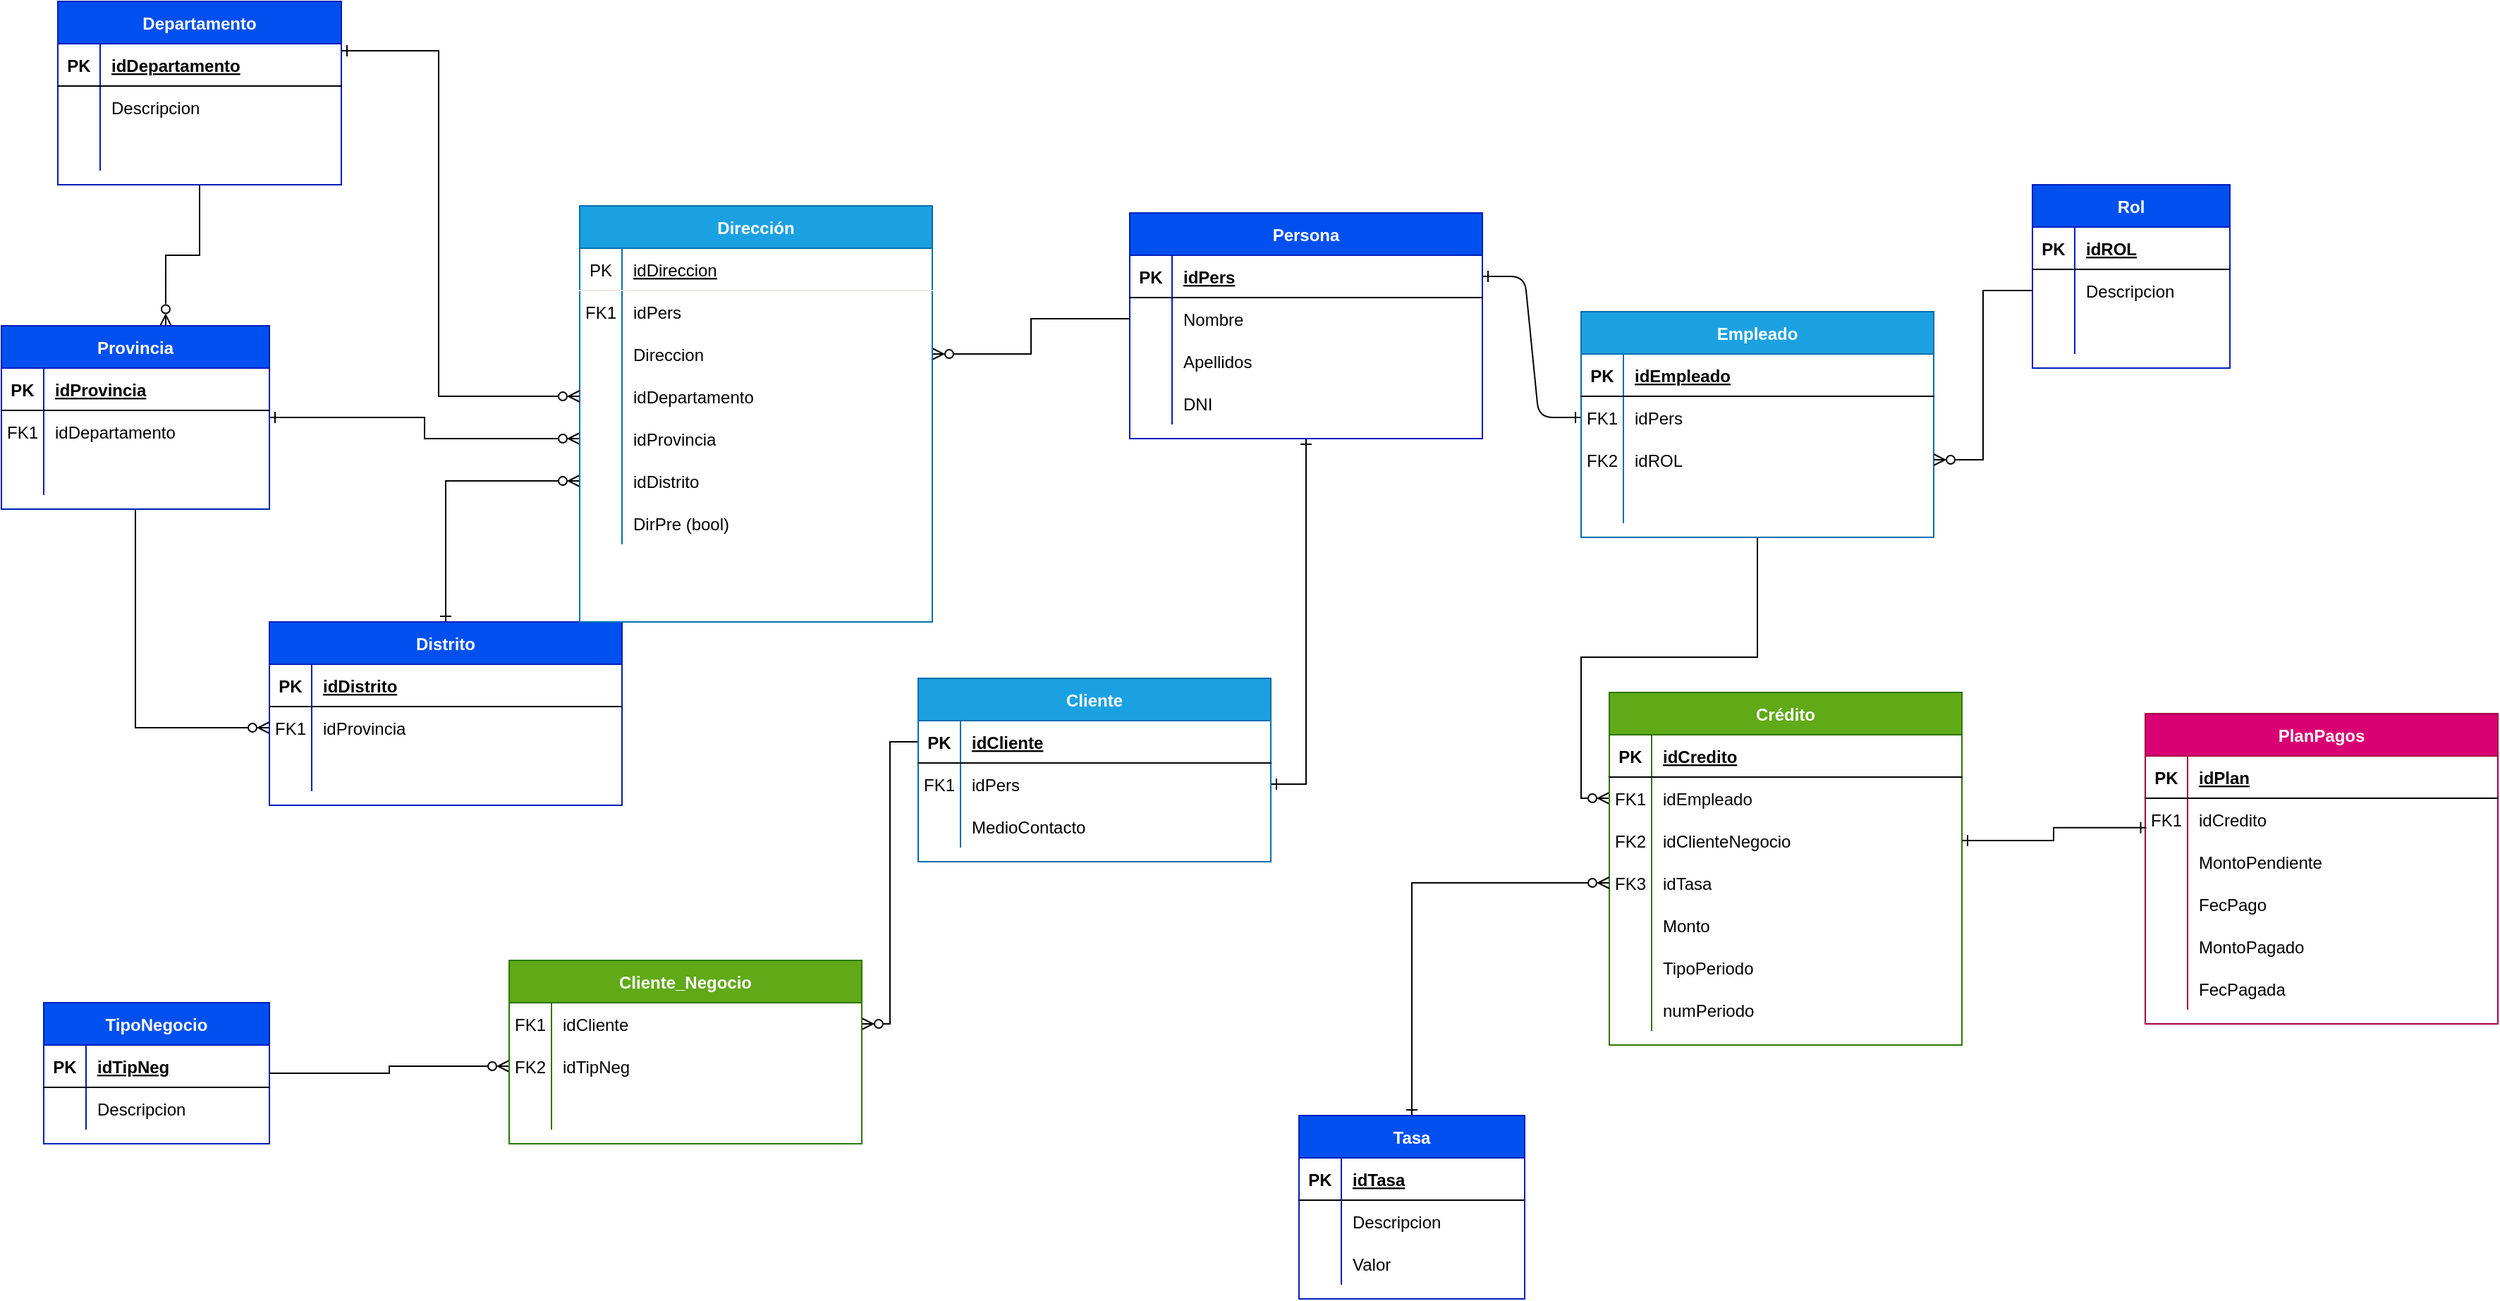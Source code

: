 <mxfile version="21.6.9" type="github">
  <diagram id="R2lEEEUBdFMjLlhIrx00" name="Page-1">
    <mxGraphModel dx="1583" dy="1517" grid="1" gridSize="10" guides="1" tooltips="1" connect="1" arrows="1" fold="1" page="1" pageScale="1" pageWidth="850" pageHeight="1100" math="0" shadow="0" extFonts="Permanent Marker^https://fonts.googleapis.com/css?family=Permanent+Marker">
      <root>
        <mxCell id="0" />
        <mxCell id="1" parent="0" />
        <mxCell id="C-vyLk0tnHw3VtMMgP7b-1" value="" style="edgeStyle=entityRelationEdgeStyle;endArrow=ERone;startArrow=ERone;endFill=0;startFill=0;" parent="1" source="C-vyLk0tnHw3VtMMgP7b-24" target="C-vyLk0tnHw3VtMMgP7b-6" edge="1">
          <mxGeometry width="100" height="100" relative="1" as="geometry">
            <mxPoint x="370" y="720" as="sourcePoint" />
            <mxPoint x="470" y="620" as="targetPoint" />
          </mxGeometry>
        </mxCell>
        <mxCell id="kNZxg9EDaqZr_mS6UEII-160" style="edgeStyle=orthogonalEdgeStyle;shape=connector;rounded=0;orthogonalLoop=1;jettySize=auto;html=1;entryX=0;entryY=0.5;entryDx=0;entryDy=0;labelBackgroundColor=default;strokeColor=default;fontFamily=Helvetica;fontSize=11;fontColor=default;endArrow=ERzeroToMany;endFill=0;" parent="1" source="C-vyLk0tnHw3VtMMgP7b-2" target="kNZxg9EDaqZr_mS6UEII-154" edge="1">
          <mxGeometry relative="1" as="geometry" />
        </mxCell>
        <mxCell id="C-vyLk0tnHw3VtMMgP7b-2" value="Empleado" style="shape=table;startSize=30;container=1;collapsible=1;childLayout=tableLayout;fixedRows=1;rowLines=0;fontStyle=1;align=center;resizeLast=1;fillColor=#1ba1e2;fontColor=#ffffff;strokeColor=#006EAF;" parent="1" vertex="1">
          <mxGeometry x="500" y="120" width="250" height="160" as="geometry" />
        </mxCell>
        <mxCell id="C-vyLk0tnHw3VtMMgP7b-3" value="" style="shape=partialRectangle;collapsible=0;dropTarget=0;pointerEvents=0;fillColor=none;points=[[0,0.5],[1,0.5]];portConstraint=eastwest;top=0;left=0;right=0;bottom=1;" parent="C-vyLk0tnHw3VtMMgP7b-2" vertex="1">
          <mxGeometry y="30" width="250" height="30" as="geometry" />
        </mxCell>
        <mxCell id="C-vyLk0tnHw3VtMMgP7b-4" value="PK" style="shape=partialRectangle;overflow=hidden;connectable=0;fillColor=none;top=0;left=0;bottom=0;right=0;fontStyle=1;" parent="C-vyLk0tnHw3VtMMgP7b-3" vertex="1">
          <mxGeometry width="30" height="30" as="geometry">
            <mxRectangle width="30" height="30" as="alternateBounds" />
          </mxGeometry>
        </mxCell>
        <mxCell id="C-vyLk0tnHw3VtMMgP7b-5" value="idEmpleado " style="shape=partialRectangle;overflow=hidden;connectable=0;fillColor=none;top=0;left=0;bottom=0;right=0;align=left;spacingLeft=6;fontStyle=5;" parent="C-vyLk0tnHw3VtMMgP7b-3" vertex="1">
          <mxGeometry x="30" width="220" height="30" as="geometry">
            <mxRectangle width="220" height="30" as="alternateBounds" />
          </mxGeometry>
        </mxCell>
        <mxCell id="C-vyLk0tnHw3VtMMgP7b-6" value="" style="shape=partialRectangle;collapsible=0;dropTarget=0;pointerEvents=0;fillColor=none;points=[[0,0.5],[1,0.5]];portConstraint=eastwest;top=0;left=0;right=0;bottom=0;" parent="C-vyLk0tnHw3VtMMgP7b-2" vertex="1">
          <mxGeometry y="60" width="250" height="30" as="geometry" />
        </mxCell>
        <mxCell id="C-vyLk0tnHw3VtMMgP7b-7" value="FK1" style="shape=partialRectangle;overflow=hidden;connectable=0;fillColor=none;top=0;left=0;bottom=0;right=0;" parent="C-vyLk0tnHw3VtMMgP7b-6" vertex="1">
          <mxGeometry width="30" height="30" as="geometry">
            <mxRectangle width="30" height="30" as="alternateBounds" />
          </mxGeometry>
        </mxCell>
        <mxCell id="C-vyLk0tnHw3VtMMgP7b-8" value="idPers" style="shape=partialRectangle;overflow=hidden;connectable=0;fillColor=none;top=0;left=0;bottom=0;right=0;align=left;spacingLeft=6;" parent="C-vyLk0tnHw3VtMMgP7b-6" vertex="1">
          <mxGeometry x="30" width="220" height="30" as="geometry">
            <mxRectangle width="220" height="30" as="alternateBounds" />
          </mxGeometry>
        </mxCell>
        <mxCell id="kNZxg9EDaqZr_mS6UEII-76" value="" style="shape=partialRectangle;collapsible=0;dropTarget=0;pointerEvents=0;fillColor=none;points=[[0,0.5],[1,0.5]];portConstraint=eastwest;top=0;left=0;right=0;bottom=0;" parent="C-vyLk0tnHw3VtMMgP7b-2" vertex="1">
          <mxGeometry y="90" width="250" height="30" as="geometry" />
        </mxCell>
        <mxCell id="kNZxg9EDaqZr_mS6UEII-77" value="FK2" style="shape=partialRectangle;overflow=hidden;connectable=0;fillColor=none;top=0;left=0;bottom=0;right=0;" parent="kNZxg9EDaqZr_mS6UEII-76" vertex="1">
          <mxGeometry width="30" height="30" as="geometry">
            <mxRectangle width="30" height="30" as="alternateBounds" />
          </mxGeometry>
        </mxCell>
        <mxCell id="kNZxg9EDaqZr_mS6UEII-78" value="idROL" style="shape=partialRectangle;overflow=hidden;connectable=0;fillColor=none;top=0;left=0;bottom=0;right=0;align=left;spacingLeft=6;" parent="kNZxg9EDaqZr_mS6UEII-76" vertex="1">
          <mxGeometry x="30" width="220" height="30" as="geometry">
            <mxRectangle width="220" height="30" as="alternateBounds" />
          </mxGeometry>
        </mxCell>
        <mxCell id="C-vyLk0tnHw3VtMMgP7b-9" value="" style="shape=partialRectangle;collapsible=0;dropTarget=0;pointerEvents=0;fillColor=none;points=[[0,0.5],[1,0.5]];portConstraint=eastwest;top=0;left=0;right=0;bottom=0;" parent="C-vyLk0tnHw3VtMMgP7b-2" vertex="1">
          <mxGeometry y="120" width="250" height="30" as="geometry" />
        </mxCell>
        <mxCell id="C-vyLk0tnHw3VtMMgP7b-10" value="" style="shape=partialRectangle;overflow=hidden;connectable=0;fillColor=none;top=0;left=0;bottom=0;right=0;" parent="C-vyLk0tnHw3VtMMgP7b-9" vertex="1">
          <mxGeometry width="30" height="30" as="geometry">
            <mxRectangle width="30" height="30" as="alternateBounds" />
          </mxGeometry>
        </mxCell>
        <mxCell id="C-vyLk0tnHw3VtMMgP7b-11" value="" style="shape=partialRectangle;overflow=hidden;connectable=0;fillColor=none;top=0;left=0;bottom=0;right=0;align=left;spacingLeft=6;" parent="C-vyLk0tnHw3VtMMgP7b-9" vertex="1">
          <mxGeometry x="30" width="220" height="30" as="geometry">
            <mxRectangle width="220" height="30" as="alternateBounds" />
          </mxGeometry>
        </mxCell>
        <mxCell id="C-vyLk0tnHw3VtMMgP7b-13" value="Rol" style="shape=table;startSize=30;container=1;collapsible=1;childLayout=tableLayout;fixedRows=1;rowLines=0;fontStyle=1;align=center;resizeLast=1;fillColor=#0050ef;fontColor=#ffffff;strokeColor=#001DBC;" parent="1" vertex="1">
          <mxGeometry x="820" y="30" width="140.0" height="130" as="geometry" />
        </mxCell>
        <mxCell id="C-vyLk0tnHw3VtMMgP7b-14" value="" style="shape=partialRectangle;collapsible=0;dropTarget=0;pointerEvents=0;fillColor=none;points=[[0,0.5],[1,0.5]];portConstraint=eastwest;top=0;left=0;right=0;bottom=1;" parent="C-vyLk0tnHw3VtMMgP7b-13" vertex="1">
          <mxGeometry y="30" width="140.0" height="30" as="geometry" />
        </mxCell>
        <mxCell id="C-vyLk0tnHw3VtMMgP7b-15" value="PK" style="shape=partialRectangle;overflow=hidden;connectable=0;fillColor=none;top=0;left=0;bottom=0;right=0;fontStyle=1;" parent="C-vyLk0tnHw3VtMMgP7b-14" vertex="1">
          <mxGeometry width="30" height="30" as="geometry">
            <mxRectangle width="30" height="30" as="alternateBounds" />
          </mxGeometry>
        </mxCell>
        <mxCell id="C-vyLk0tnHw3VtMMgP7b-16" value="idROL " style="shape=partialRectangle;overflow=hidden;connectable=0;fillColor=none;top=0;left=0;bottom=0;right=0;align=left;spacingLeft=6;fontStyle=5;" parent="C-vyLk0tnHw3VtMMgP7b-14" vertex="1">
          <mxGeometry x="30" width="110.0" height="30" as="geometry">
            <mxRectangle width="110.0" height="30" as="alternateBounds" />
          </mxGeometry>
        </mxCell>
        <mxCell id="C-vyLk0tnHw3VtMMgP7b-17" value="" style="shape=partialRectangle;collapsible=0;dropTarget=0;pointerEvents=0;fillColor=none;points=[[0,0.5],[1,0.5]];portConstraint=eastwest;top=0;left=0;right=0;bottom=0;" parent="C-vyLk0tnHw3VtMMgP7b-13" vertex="1">
          <mxGeometry y="60" width="140.0" height="30" as="geometry" />
        </mxCell>
        <mxCell id="C-vyLk0tnHw3VtMMgP7b-18" value="" style="shape=partialRectangle;overflow=hidden;connectable=0;fillColor=none;top=0;left=0;bottom=0;right=0;" parent="C-vyLk0tnHw3VtMMgP7b-17" vertex="1">
          <mxGeometry width="30" height="30" as="geometry">
            <mxRectangle width="30" height="30" as="alternateBounds" />
          </mxGeometry>
        </mxCell>
        <mxCell id="C-vyLk0tnHw3VtMMgP7b-19" value="Descripcion" style="shape=partialRectangle;overflow=hidden;connectable=0;fillColor=none;top=0;left=0;bottom=0;right=0;align=left;spacingLeft=6;" parent="C-vyLk0tnHw3VtMMgP7b-17" vertex="1">
          <mxGeometry x="30" width="110.0" height="30" as="geometry">
            <mxRectangle width="110.0" height="30" as="alternateBounds" />
          </mxGeometry>
        </mxCell>
        <mxCell id="C-vyLk0tnHw3VtMMgP7b-20" value="" style="shape=partialRectangle;collapsible=0;dropTarget=0;pointerEvents=0;fillColor=none;points=[[0,0.5],[1,0.5]];portConstraint=eastwest;top=0;left=0;right=0;bottom=0;" parent="C-vyLk0tnHw3VtMMgP7b-13" vertex="1">
          <mxGeometry y="90" width="140.0" height="30" as="geometry" />
        </mxCell>
        <mxCell id="C-vyLk0tnHw3VtMMgP7b-21" value="" style="shape=partialRectangle;overflow=hidden;connectable=0;fillColor=none;top=0;left=0;bottom=0;right=0;" parent="C-vyLk0tnHw3VtMMgP7b-20" vertex="1">
          <mxGeometry width="30" height="30" as="geometry">
            <mxRectangle width="30" height="30" as="alternateBounds" />
          </mxGeometry>
        </mxCell>
        <mxCell id="C-vyLk0tnHw3VtMMgP7b-22" value="" style="shape=partialRectangle;overflow=hidden;connectable=0;fillColor=none;top=0;left=0;bottom=0;right=0;align=left;spacingLeft=6;" parent="C-vyLk0tnHw3VtMMgP7b-20" vertex="1">
          <mxGeometry x="30" width="110.0" height="30" as="geometry">
            <mxRectangle width="110.0" height="30" as="alternateBounds" />
          </mxGeometry>
        </mxCell>
        <mxCell id="kNZxg9EDaqZr_mS6UEII-52" style="edgeStyle=orthogonalEdgeStyle;rounded=0;orthogonalLoop=1;jettySize=auto;html=1;strokeColor=none;endArrow=ERzeroToMany;endFill=0;" parent="1" source="kNZxg9EDaqZr_mS6UEII-86" edge="1">
          <mxGeometry relative="1" as="geometry">
            <mxPoint x="190.0" y="375" as="targetPoint" />
          </mxGeometry>
        </mxCell>
        <mxCell id="kNZxg9EDaqZr_mS6UEII-53" style="edgeStyle=orthogonalEdgeStyle;rounded=0;orthogonalLoop=1;jettySize=auto;html=1;entryX=1;entryY=0.5;entryDx=0;entryDy=0;endArrow=ERone;endFill=0;startArrow=ERone;startFill=0;" parent="1" source="C-vyLk0tnHw3VtMMgP7b-23" target="kNZxg9EDaqZr_mS6UEII-90" edge="1">
          <mxGeometry relative="1" as="geometry">
            <mxPoint x="189.75" y="387.3" as="targetPoint" />
          </mxGeometry>
        </mxCell>
        <mxCell id="C-vyLk0tnHw3VtMMgP7b-23" value="Persona" style="shape=table;startSize=30;container=1;collapsible=1;childLayout=tableLayout;fixedRows=1;rowLines=0;fontStyle=1;align=center;resizeLast=1;fillColor=#0050ef;fontColor=#ffffff;strokeColor=#001DBC;" parent="1" vertex="1">
          <mxGeometry x="180" y="50" width="250" height="160" as="geometry" />
        </mxCell>
        <mxCell id="C-vyLk0tnHw3VtMMgP7b-24" value="" style="shape=partialRectangle;collapsible=0;dropTarget=0;pointerEvents=0;fillColor=none;points=[[0,0.5],[1,0.5]];portConstraint=eastwest;top=0;left=0;right=0;bottom=1;fontStyle=4" parent="C-vyLk0tnHw3VtMMgP7b-23" vertex="1">
          <mxGeometry y="30" width="250" height="30" as="geometry" />
        </mxCell>
        <mxCell id="C-vyLk0tnHw3VtMMgP7b-25" value="PK" style="shape=partialRectangle;overflow=hidden;connectable=0;fillColor=none;top=0;left=0;bottom=0;right=0;fontStyle=1;" parent="C-vyLk0tnHw3VtMMgP7b-24" vertex="1">
          <mxGeometry width="30" height="30" as="geometry">
            <mxRectangle width="30" height="30" as="alternateBounds" />
          </mxGeometry>
        </mxCell>
        <mxCell id="C-vyLk0tnHw3VtMMgP7b-26" value="idPers" style="shape=partialRectangle;overflow=hidden;connectable=0;fillColor=none;top=0;left=0;bottom=0;right=0;align=left;spacingLeft=6;fontStyle=5;" parent="C-vyLk0tnHw3VtMMgP7b-24" vertex="1">
          <mxGeometry x="30" width="220" height="30" as="geometry">
            <mxRectangle width="220" height="30" as="alternateBounds" />
          </mxGeometry>
        </mxCell>
        <mxCell id="C-vyLk0tnHw3VtMMgP7b-27" value="" style="shape=partialRectangle;collapsible=0;dropTarget=0;pointerEvents=0;fillColor=none;points=[[0,0.5],[1,0.5]];portConstraint=eastwest;top=0;left=0;right=0;bottom=0;" parent="C-vyLk0tnHw3VtMMgP7b-23" vertex="1">
          <mxGeometry y="60" width="250" height="30" as="geometry" />
        </mxCell>
        <mxCell id="C-vyLk0tnHw3VtMMgP7b-28" value="" style="shape=partialRectangle;overflow=hidden;connectable=0;fillColor=none;top=0;left=0;bottom=0;right=0;" parent="C-vyLk0tnHw3VtMMgP7b-27" vertex="1">
          <mxGeometry width="30" height="30" as="geometry">
            <mxRectangle width="30" height="30" as="alternateBounds" />
          </mxGeometry>
        </mxCell>
        <mxCell id="C-vyLk0tnHw3VtMMgP7b-29" value="Nombre" style="shape=partialRectangle;overflow=hidden;connectable=0;fillColor=none;top=0;left=0;bottom=0;right=0;align=left;spacingLeft=6;" parent="C-vyLk0tnHw3VtMMgP7b-27" vertex="1">
          <mxGeometry x="30" width="220" height="30" as="geometry">
            <mxRectangle width="220" height="30" as="alternateBounds" />
          </mxGeometry>
        </mxCell>
        <mxCell id="GHW7GsqLqAfha1dbBW32-1" value="" style="shape=partialRectangle;collapsible=0;dropTarget=0;pointerEvents=0;fillColor=none;points=[[0,0.5],[1,0.5]];portConstraint=eastwest;top=0;left=0;right=0;bottom=0;" parent="C-vyLk0tnHw3VtMMgP7b-23" vertex="1">
          <mxGeometry y="90" width="250" height="30" as="geometry" />
        </mxCell>
        <mxCell id="GHW7GsqLqAfha1dbBW32-2" value="" style="shape=partialRectangle;overflow=hidden;connectable=0;fillColor=none;top=0;left=0;bottom=0;right=0;" parent="GHW7GsqLqAfha1dbBW32-1" vertex="1">
          <mxGeometry width="30" height="30" as="geometry">
            <mxRectangle width="30" height="30" as="alternateBounds" />
          </mxGeometry>
        </mxCell>
        <mxCell id="GHW7GsqLqAfha1dbBW32-3" value="Apellidos" style="shape=partialRectangle;overflow=hidden;connectable=0;fillColor=none;top=0;left=0;bottom=0;right=0;align=left;spacingLeft=6;" parent="GHW7GsqLqAfha1dbBW32-1" vertex="1">
          <mxGeometry x="30" width="220" height="30" as="geometry">
            <mxRectangle width="220" height="30" as="alternateBounds" />
          </mxGeometry>
        </mxCell>
        <mxCell id="GHW7GsqLqAfha1dbBW32-4" value="" style="shape=partialRectangle;collapsible=0;dropTarget=0;pointerEvents=0;fillColor=none;points=[[0,0.5],[1,0.5]];portConstraint=eastwest;top=0;left=0;right=0;bottom=0;" parent="C-vyLk0tnHw3VtMMgP7b-23" vertex="1">
          <mxGeometry y="120" width="250" height="30" as="geometry" />
        </mxCell>
        <mxCell id="GHW7GsqLqAfha1dbBW32-5" value="" style="shape=partialRectangle;overflow=hidden;connectable=0;fillColor=none;top=0;left=0;bottom=0;right=0;" parent="GHW7GsqLqAfha1dbBW32-4" vertex="1">
          <mxGeometry width="30" height="30" as="geometry">
            <mxRectangle width="30" height="30" as="alternateBounds" />
          </mxGeometry>
        </mxCell>
        <mxCell id="GHW7GsqLqAfha1dbBW32-6" value="DNI" style="shape=partialRectangle;overflow=hidden;connectable=0;fillColor=none;top=0;left=0;bottom=0;right=0;align=left;spacingLeft=6;" parent="GHW7GsqLqAfha1dbBW32-4" vertex="1">
          <mxGeometry x="30" width="220" height="30" as="geometry">
            <mxRectangle width="220" height="30" as="alternateBounds" />
          </mxGeometry>
        </mxCell>
        <mxCell id="kNZxg9EDaqZr_mS6UEII-119" style="edgeStyle=orthogonalEdgeStyle;shape=connector;rounded=0;orthogonalLoop=1;jettySize=auto;html=1;entryX=0.613;entryY=0.002;entryDx=0;entryDy=0;labelBackgroundColor=default;strokeColor=default;fontFamily=Helvetica;fontSize=11;fontColor=default;endArrow=ERzeroToMany;endFill=0;entryPerimeter=0;" parent="1" source="kNZxg9EDaqZr_mS6UEII-22" target="kNZxg9EDaqZr_mS6UEII-32" edge="1">
          <mxGeometry relative="1" as="geometry" />
        </mxCell>
        <mxCell id="kNZxg9EDaqZr_mS6UEII-22" value="Departamento" style="shape=table;startSize=30;container=1;collapsible=1;childLayout=tableLayout;fixedRows=1;rowLines=0;fontStyle=1;align=center;resizeLast=1;fillColor=#0050ef;fontColor=#ffffff;strokeColor=#001DBC;" parent="1" vertex="1">
          <mxGeometry x="-580" y="-100" width="201" height="130" as="geometry" />
        </mxCell>
        <mxCell id="kNZxg9EDaqZr_mS6UEII-23" value="" style="shape=partialRectangle;collapsible=0;dropTarget=0;pointerEvents=0;fillColor=none;points=[[0,0.5],[1,0.5]];portConstraint=eastwest;top=0;left=0;right=0;bottom=1;" parent="kNZxg9EDaqZr_mS6UEII-22" vertex="1">
          <mxGeometry y="30" width="201" height="30" as="geometry" />
        </mxCell>
        <mxCell id="kNZxg9EDaqZr_mS6UEII-24" value="PK" style="shape=partialRectangle;overflow=hidden;connectable=0;fillColor=none;top=0;left=0;bottom=0;right=0;fontStyle=1;" parent="kNZxg9EDaqZr_mS6UEII-23" vertex="1">
          <mxGeometry width="30" height="30" as="geometry">
            <mxRectangle width="30" height="30" as="alternateBounds" />
          </mxGeometry>
        </mxCell>
        <mxCell id="kNZxg9EDaqZr_mS6UEII-25" value="idDepartamento" style="shape=partialRectangle;overflow=hidden;connectable=0;fillColor=none;top=0;left=0;bottom=0;right=0;align=left;spacingLeft=6;fontStyle=5;" parent="kNZxg9EDaqZr_mS6UEII-23" vertex="1">
          <mxGeometry x="30" width="171" height="30" as="geometry">
            <mxRectangle width="171" height="30" as="alternateBounds" />
          </mxGeometry>
        </mxCell>
        <mxCell id="kNZxg9EDaqZr_mS6UEII-26" value="" style="shape=partialRectangle;collapsible=0;dropTarget=0;pointerEvents=0;fillColor=none;points=[[0,0.5],[1,0.5]];portConstraint=eastwest;top=0;left=0;right=0;bottom=0;" parent="kNZxg9EDaqZr_mS6UEII-22" vertex="1">
          <mxGeometry y="60" width="201" height="30" as="geometry" />
        </mxCell>
        <mxCell id="kNZxg9EDaqZr_mS6UEII-27" value="" style="shape=partialRectangle;overflow=hidden;connectable=0;fillColor=none;top=0;left=0;bottom=0;right=0;" parent="kNZxg9EDaqZr_mS6UEII-26" vertex="1">
          <mxGeometry width="30" height="30" as="geometry">
            <mxRectangle width="30" height="30" as="alternateBounds" />
          </mxGeometry>
        </mxCell>
        <mxCell id="kNZxg9EDaqZr_mS6UEII-28" value="Descripcion" style="shape=partialRectangle;overflow=hidden;connectable=0;fillColor=none;top=0;left=0;bottom=0;right=0;align=left;spacingLeft=6;" parent="kNZxg9EDaqZr_mS6UEII-26" vertex="1">
          <mxGeometry x="30" width="171" height="30" as="geometry">
            <mxRectangle width="171" height="30" as="alternateBounds" />
          </mxGeometry>
        </mxCell>
        <mxCell id="kNZxg9EDaqZr_mS6UEII-29" value="" style="shape=partialRectangle;collapsible=0;dropTarget=0;pointerEvents=0;fillColor=none;points=[[0,0.5],[1,0.5]];portConstraint=eastwest;top=0;left=0;right=0;bottom=0;" parent="kNZxg9EDaqZr_mS6UEII-22" vertex="1">
          <mxGeometry y="90" width="201" height="30" as="geometry" />
        </mxCell>
        <mxCell id="kNZxg9EDaqZr_mS6UEII-30" value="" style="shape=partialRectangle;overflow=hidden;connectable=0;fillColor=none;top=0;left=0;bottom=0;right=0;" parent="kNZxg9EDaqZr_mS6UEII-29" vertex="1">
          <mxGeometry width="30" height="30" as="geometry">
            <mxRectangle width="30" height="30" as="alternateBounds" />
          </mxGeometry>
        </mxCell>
        <mxCell id="kNZxg9EDaqZr_mS6UEII-31" value="" style="shape=partialRectangle;overflow=hidden;connectable=0;fillColor=none;top=0;left=0;bottom=0;right=0;align=left;spacingLeft=6;" parent="kNZxg9EDaqZr_mS6UEII-29" vertex="1">
          <mxGeometry x="30" width="171" height="30" as="geometry">
            <mxRectangle width="171" height="30" as="alternateBounds" />
          </mxGeometry>
        </mxCell>
        <mxCell id="kNZxg9EDaqZr_mS6UEII-120" style="edgeStyle=orthogonalEdgeStyle;shape=connector;rounded=0;orthogonalLoop=1;jettySize=auto;html=1;entryX=0;entryY=0.5;entryDx=0;entryDy=0;labelBackgroundColor=default;strokeColor=default;fontFamily=Helvetica;fontSize=11;fontColor=default;endArrow=ERzeroToMany;endFill=0;" parent="1" source="kNZxg9EDaqZr_mS6UEII-32" target="kNZxg9EDaqZr_mS6UEII-46" edge="1">
          <mxGeometry relative="1" as="geometry" />
        </mxCell>
        <mxCell id="GHW7GsqLqAfha1dbBW32-67" style="edgeStyle=orthogonalEdgeStyle;shape=connector;rounded=0;orthogonalLoop=1;jettySize=auto;html=1;entryX=0;entryY=0.5;entryDx=0;entryDy=0;labelBackgroundColor=default;strokeColor=default;fontFamily=Helvetica;fontSize=11;fontColor=default;startArrow=ERone;startFill=0;endArrow=ERzeroToMany;endFill=0;" parent="1" source="kNZxg9EDaqZr_mS6UEII-32" target="GHW7GsqLqAfha1dbBW32-12" edge="1">
          <mxGeometry relative="1" as="geometry" />
        </mxCell>
        <mxCell id="kNZxg9EDaqZr_mS6UEII-32" value="Provincia" style="shape=table;startSize=30;container=1;collapsible=1;childLayout=tableLayout;fixedRows=1;rowLines=0;fontStyle=1;align=center;resizeLast=1;fillColor=#0050ef;fontColor=#ffffff;strokeColor=#001DBC;" parent="1" vertex="1">
          <mxGeometry x="-620" y="130" width="190" height="130" as="geometry" />
        </mxCell>
        <mxCell id="kNZxg9EDaqZr_mS6UEII-33" value="" style="shape=partialRectangle;collapsible=0;dropTarget=0;pointerEvents=0;fillColor=none;points=[[0,0.5],[1,0.5]];portConstraint=eastwest;top=0;left=0;right=0;bottom=1;" parent="kNZxg9EDaqZr_mS6UEII-32" vertex="1">
          <mxGeometry y="30" width="190" height="30" as="geometry" />
        </mxCell>
        <mxCell id="kNZxg9EDaqZr_mS6UEII-34" value="PK" style="shape=partialRectangle;overflow=hidden;connectable=0;fillColor=none;top=0;left=0;bottom=0;right=0;fontStyle=1;" parent="kNZxg9EDaqZr_mS6UEII-33" vertex="1">
          <mxGeometry width="30" height="30" as="geometry">
            <mxRectangle width="30" height="30" as="alternateBounds" />
          </mxGeometry>
        </mxCell>
        <mxCell id="kNZxg9EDaqZr_mS6UEII-35" value="idProvincia" style="shape=partialRectangle;overflow=hidden;connectable=0;fillColor=none;top=0;left=0;bottom=0;right=0;align=left;spacingLeft=6;fontStyle=5;" parent="kNZxg9EDaqZr_mS6UEII-33" vertex="1">
          <mxGeometry x="30" width="160" height="30" as="geometry">
            <mxRectangle width="160" height="30" as="alternateBounds" />
          </mxGeometry>
        </mxCell>
        <mxCell id="kNZxg9EDaqZr_mS6UEII-36" value="" style="shape=partialRectangle;collapsible=0;dropTarget=0;pointerEvents=0;fillColor=none;points=[[0,0.5],[1,0.5]];portConstraint=eastwest;top=0;left=0;right=0;bottom=0;" parent="kNZxg9EDaqZr_mS6UEII-32" vertex="1">
          <mxGeometry y="60" width="190" height="30" as="geometry" />
        </mxCell>
        <mxCell id="kNZxg9EDaqZr_mS6UEII-37" value="FK1" style="shape=partialRectangle;overflow=hidden;connectable=0;fillColor=none;top=0;left=0;bottom=0;right=0;" parent="kNZxg9EDaqZr_mS6UEII-36" vertex="1">
          <mxGeometry width="30" height="30" as="geometry">
            <mxRectangle width="30" height="30" as="alternateBounds" />
          </mxGeometry>
        </mxCell>
        <mxCell id="kNZxg9EDaqZr_mS6UEII-38" value="idDepartamento" style="shape=partialRectangle;overflow=hidden;connectable=0;fillColor=none;top=0;left=0;bottom=0;right=0;align=left;spacingLeft=6;" parent="kNZxg9EDaqZr_mS6UEII-36" vertex="1">
          <mxGeometry x="30" width="160" height="30" as="geometry">
            <mxRectangle width="160" height="30" as="alternateBounds" />
          </mxGeometry>
        </mxCell>
        <mxCell id="kNZxg9EDaqZr_mS6UEII-39" value="" style="shape=partialRectangle;collapsible=0;dropTarget=0;pointerEvents=0;fillColor=none;points=[[0,0.5],[1,0.5]];portConstraint=eastwest;top=0;left=0;right=0;bottom=0;" parent="kNZxg9EDaqZr_mS6UEII-32" vertex="1">
          <mxGeometry y="90" width="190" height="30" as="geometry" />
        </mxCell>
        <mxCell id="kNZxg9EDaqZr_mS6UEII-40" value="" style="shape=partialRectangle;overflow=hidden;connectable=0;fillColor=none;top=0;left=0;bottom=0;right=0;" parent="kNZxg9EDaqZr_mS6UEII-39" vertex="1">
          <mxGeometry width="30" height="30" as="geometry">
            <mxRectangle width="30" height="30" as="alternateBounds" />
          </mxGeometry>
        </mxCell>
        <mxCell id="kNZxg9EDaqZr_mS6UEII-41" value="" style="shape=partialRectangle;overflow=hidden;connectable=0;fillColor=none;top=0;left=0;bottom=0;right=0;align=left;spacingLeft=6;" parent="kNZxg9EDaqZr_mS6UEII-39" vertex="1">
          <mxGeometry x="30" width="160" height="30" as="geometry">
            <mxRectangle width="160" height="30" as="alternateBounds" />
          </mxGeometry>
        </mxCell>
        <mxCell id="GHW7GsqLqAfha1dbBW32-68" style="edgeStyle=orthogonalEdgeStyle;shape=connector;rounded=0;orthogonalLoop=1;jettySize=auto;html=1;entryX=0;entryY=0.5;entryDx=0;entryDy=0;labelBackgroundColor=default;strokeColor=default;fontFamily=Helvetica;fontSize=11;fontColor=default;startArrow=ERone;startFill=0;endArrow=ERzeroToMany;endFill=0;" parent="1" source="kNZxg9EDaqZr_mS6UEII-42" target="GHW7GsqLqAfha1dbBW32-9" edge="1">
          <mxGeometry relative="1" as="geometry" />
        </mxCell>
        <mxCell id="kNZxg9EDaqZr_mS6UEII-42" value="Distrito" style="shape=table;startSize=30;container=1;collapsible=1;childLayout=tableLayout;fixedRows=1;rowLines=0;fontStyle=1;align=center;resizeLast=1;fillColor=#0050ef;fontColor=#ffffff;strokeColor=#001DBC;" parent="1" vertex="1">
          <mxGeometry x="-430" y="340" width="250" height="130" as="geometry" />
        </mxCell>
        <mxCell id="kNZxg9EDaqZr_mS6UEII-43" value="" style="shape=partialRectangle;collapsible=0;dropTarget=0;pointerEvents=0;fillColor=none;points=[[0,0.5],[1,0.5]];portConstraint=eastwest;top=0;left=0;right=0;bottom=1;" parent="kNZxg9EDaqZr_mS6UEII-42" vertex="1">
          <mxGeometry y="30" width="250" height="30" as="geometry" />
        </mxCell>
        <mxCell id="kNZxg9EDaqZr_mS6UEII-44" value="PK" style="shape=partialRectangle;overflow=hidden;connectable=0;fillColor=none;top=0;left=0;bottom=0;right=0;fontStyle=1;" parent="kNZxg9EDaqZr_mS6UEII-43" vertex="1">
          <mxGeometry width="30" height="30" as="geometry">
            <mxRectangle width="30" height="30" as="alternateBounds" />
          </mxGeometry>
        </mxCell>
        <mxCell id="kNZxg9EDaqZr_mS6UEII-45" value="idDistrito" style="shape=partialRectangle;overflow=hidden;connectable=0;fillColor=none;top=0;left=0;bottom=0;right=0;align=left;spacingLeft=6;fontStyle=5;" parent="kNZxg9EDaqZr_mS6UEII-43" vertex="1">
          <mxGeometry x="30" width="220" height="30" as="geometry">
            <mxRectangle width="220" height="30" as="alternateBounds" />
          </mxGeometry>
        </mxCell>
        <mxCell id="kNZxg9EDaqZr_mS6UEII-46" value="" style="shape=partialRectangle;collapsible=0;dropTarget=0;pointerEvents=0;fillColor=none;points=[[0,0.5],[1,0.5]];portConstraint=eastwest;top=0;left=0;right=0;bottom=0;" parent="kNZxg9EDaqZr_mS6UEII-42" vertex="1">
          <mxGeometry y="60" width="250" height="30" as="geometry" />
        </mxCell>
        <mxCell id="kNZxg9EDaqZr_mS6UEII-47" value="FK1" style="shape=partialRectangle;overflow=hidden;connectable=0;fillColor=none;top=0;left=0;bottom=0;right=0;" parent="kNZxg9EDaqZr_mS6UEII-46" vertex="1">
          <mxGeometry width="30" height="30" as="geometry">
            <mxRectangle width="30" height="30" as="alternateBounds" />
          </mxGeometry>
        </mxCell>
        <mxCell id="kNZxg9EDaqZr_mS6UEII-48" value="idProvincia" style="shape=partialRectangle;overflow=hidden;connectable=0;fillColor=none;top=0;left=0;bottom=0;right=0;align=left;spacingLeft=6;" parent="kNZxg9EDaqZr_mS6UEII-46" vertex="1">
          <mxGeometry x="30" width="220" height="30" as="geometry">
            <mxRectangle width="220" height="30" as="alternateBounds" />
          </mxGeometry>
        </mxCell>
        <mxCell id="kNZxg9EDaqZr_mS6UEII-49" value="" style="shape=partialRectangle;collapsible=0;dropTarget=0;pointerEvents=0;fillColor=none;points=[[0,0.5],[1,0.5]];portConstraint=eastwest;top=0;left=0;right=0;bottom=0;" parent="kNZxg9EDaqZr_mS6UEII-42" vertex="1">
          <mxGeometry y="90" width="250" height="30" as="geometry" />
        </mxCell>
        <mxCell id="kNZxg9EDaqZr_mS6UEII-50" value="" style="shape=partialRectangle;overflow=hidden;connectable=0;fillColor=none;top=0;left=0;bottom=0;right=0;" parent="kNZxg9EDaqZr_mS6UEII-49" vertex="1">
          <mxGeometry width="30" height="30" as="geometry">
            <mxRectangle width="30" height="30" as="alternateBounds" />
          </mxGeometry>
        </mxCell>
        <mxCell id="kNZxg9EDaqZr_mS6UEII-51" value="" style="shape=partialRectangle;overflow=hidden;connectable=0;fillColor=none;top=0;left=0;bottom=0;right=0;align=left;spacingLeft=6;" parent="kNZxg9EDaqZr_mS6UEII-49" vertex="1">
          <mxGeometry x="30" width="220" height="30" as="geometry">
            <mxRectangle width="220" height="30" as="alternateBounds" />
          </mxGeometry>
        </mxCell>
        <mxCell id="kNZxg9EDaqZr_mS6UEII-117" style="edgeStyle=orthogonalEdgeStyle;rounded=0;orthogonalLoop=1;jettySize=auto;html=1;entryX=0;entryY=0.5;entryDx=0;entryDy=0;endArrow=ERzeroToMany;endFill=0;" parent="1" source="kNZxg9EDaqZr_mS6UEII-79" target="kNZxg9EDaqZr_mS6UEII-111" edge="1">
          <mxGeometry relative="1" as="geometry" />
        </mxCell>
        <mxCell id="kNZxg9EDaqZr_mS6UEII-79" value="TipoNegocio" style="shape=table;startSize=30;container=1;collapsible=1;childLayout=tableLayout;fixedRows=1;rowLines=0;fontStyle=1;align=center;resizeLast=1;fillColor=#0050ef;fontColor=#ffffff;strokeColor=#001DBC;" parent="1" vertex="1">
          <mxGeometry x="-590" y="610" width="160" height="100" as="geometry" />
        </mxCell>
        <mxCell id="kNZxg9EDaqZr_mS6UEII-80" value="" style="shape=partialRectangle;collapsible=0;dropTarget=0;pointerEvents=0;fillColor=none;points=[[0,0.5],[1,0.5]];portConstraint=eastwest;top=0;left=0;right=0;bottom=1;" parent="kNZxg9EDaqZr_mS6UEII-79" vertex="1">
          <mxGeometry y="30" width="160" height="30" as="geometry" />
        </mxCell>
        <mxCell id="kNZxg9EDaqZr_mS6UEII-81" value="PK" style="shape=partialRectangle;overflow=hidden;connectable=0;fillColor=none;top=0;left=0;bottom=0;right=0;fontStyle=1;" parent="kNZxg9EDaqZr_mS6UEII-80" vertex="1">
          <mxGeometry width="30" height="30" as="geometry">
            <mxRectangle width="30" height="30" as="alternateBounds" />
          </mxGeometry>
        </mxCell>
        <mxCell id="kNZxg9EDaqZr_mS6UEII-82" value="idTipNeg" style="shape=partialRectangle;overflow=hidden;connectable=0;fillColor=none;top=0;left=0;bottom=0;right=0;align=left;spacingLeft=6;fontStyle=5;" parent="kNZxg9EDaqZr_mS6UEII-80" vertex="1">
          <mxGeometry x="30" width="130" height="30" as="geometry">
            <mxRectangle width="130" height="30" as="alternateBounds" />
          </mxGeometry>
        </mxCell>
        <mxCell id="kNZxg9EDaqZr_mS6UEII-83" value="" style="shape=partialRectangle;collapsible=0;dropTarget=0;pointerEvents=0;fillColor=none;points=[[0,0.5],[1,0.5]];portConstraint=eastwest;top=0;left=0;right=0;bottom=0;" parent="kNZxg9EDaqZr_mS6UEII-79" vertex="1">
          <mxGeometry y="60" width="160" height="30" as="geometry" />
        </mxCell>
        <mxCell id="kNZxg9EDaqZr_mS6UEII-84" value="" style="shape=partialRectangle;overflow=hidden;connectable=0;fillColor=none;top=0;left=0;bottom=0;right=0;" parent="kNZxg9EDaqZr_mS6UEII-83" vertex="1">
          <mxGeometry width="30" height="30" as="geometry">
            <mxRectangle width="30" height="30" as="alternateBounds" />
          </mxGeometry>
        </mxCell>
        <mxCell id="kNZxg9EDaqZr_mS6UEII-85" value="Descripcion" style="shape=partialRectangle;overflow=hidden;connectable=0;fillColor=none;top=0;left=0;bottom=0;right=0;align=left;spacingLeft=6;" parent="kNZxg9EDaqZr_mS6UEII-83" vertex="1">
          <mxGeometry x="30" width="130" height="30" as="geometry">
            <mxRectangle width="130" height="30" as="alternateBounds" />
          </mxGeometry>
        </mxCell>
        <mxCell id="kNZxg9EDaqZr_mS6UEII-118" style="edgeStyle=orthogonalEdgeStyle;shape=connector;rounded=0;orthogonalLoop=1;jettySize=auto;html=1;labelBackgroundColor=default;strokeColor=default;fontFamily=Helvetica;fontSize=11;fontColor=default;endArrow=ERzeroToMany;endFill=0;exitX=0;exitY=0.5;exitDx=0;exitDy=0;" parent="1" source="kNZxg9EDaqZr_mS6UEII-87" target="kNZxg9EDaqZr_mS6UEII-108" edge="1">
          <mxGeometry relative="1" as="geometry" />
        </mxCell>
        <mxCell id="kNZxg9EDaqZr_mS6UEII-96" style="edgeStyle=orthogonalEdgeStyle;rounded=0;orthogonalLoop=1;jettySize=auto;html=1;entryX=1;entryY=0.5;entryDx=0;entryDy=0;endArrow=ERzeroToMany;endFill=0;" parent="1" source="C-vyLk0tnHw3VtMMgP7b-17" target="kNZxg9EDaqZr_mS6UEII-76" edge="1">
          <mxGeometry relative="1" as="geometry" />
        </mxCell>
        <mxCell id="kNZxg9EDaqZr_mS6UEII-104" value="Cliente_Negocio" style="shape=table;startSize=30;container=1;collapsible=1;childLayout=tableLayout;fixedRows=1;rowLines=0;fontStyle=1;align=center;resizeLast=1;fillColor=#60a917;fontColor=#ffffff;strokeColor=#2D7600;" parent="1" vertex="1">
          <mxGeometry x="-260" y="580" width="250" height="130" as="geometry" />
        </mxCell>
        <mxCell id="kNZxg9EDaqZr_mS6UEII-108" value="" style="shape=partialRectangle;collapsible=0;dropTarget=0;pointerEvents=0;fillColor=none;points=[[0,0.5],[1,0.5]];portConstraint=eastwest;top=0;left=0;right=0;bottom=0;" parent="kNZxg9EDaqZr_mS6UEII-104" vertex="1">
          <mxGeometry y="30" width="250" height="30" as="geometry" />
        </mxCell>
        <mxCell id="kNZxg9EDaqZr_mS6UEII-109" value="FK1" style="shape=partialRectangle;overflow=hidden;connectable=0;fillColor=none;top=0;left=0;bottom=0;right=0;" parent="kNZxg9EDaqZr_mS6UEII-108" vertex="1">
          <mxGeometry width="30" height="30" as="geometry">
            <mxRectangle width="30" height="30" as="alternateBounds" />
          </mxGeometry>
        </mxCell>
        <mxCell id="kNZxg9EDaqZr_mS6UEII-110" value="idCliente" style="shape=partialRectangle;overflow=hidden;connectable=0;fillColor=none;top=0;left=0;bottom=0;right=0;align=left;spacingLeft=6;" parent="kNZxg9EDaqZr_mS6UEII-108" vertex="1">
          <mxGeometry x="30" width="220" height="30" as="geometry">
            <mxRectangle width="220" height="30" as="alternateBounds" />
          </mxGeometry>
        </mxCell>
        <mxCell id="kNZxg9EDaqZr_mS6UEII-111" value="" style="shape=partialRectangle;collapsible=0;dropTarget=0;pointerEvents=0;fillColor=none;points=[[0,0.5],[1,0.5]];portConstraint=eastwest;top=0;left=0;right=0;bottom=0;" parent="kNZxg9EDaqZr_mS6UEII-104" vertex="1">
          <mxGeometry y="60" width="250" height="30" as="geometry" />
        </mxCell>
        <mxCell id="kNZxg9EDaqZr_mS6UEII-112" value="FK2" style="shape=partialRectangle;overflow=hidden;connectable=0;fillColor=none;top=0;left=0;bottom=0;right=0;" parent="kNZxg9EDaqZr_mS6UEII-111" vertex="1">
          <mxGeometry width="30" height="30" as="geometry">
            <mxRectangle width="30" height="30" as="alternateBounds" />
          </mxGeometry>
        </mxCell>
        <mxCell id="kNZxg9EDaqZr_mS6UEII-113" value="idTipNeg" style="shape=partialRectangle;overflow=hidden;connectable=0;fillColor=none;top=0;left=0;bottom=0;right=0;align=left;spacingLeft=6;" parent="kNZxg9EDaqZr_mS6UEII-111" vertex="1">
          <mxGeometry x="30" width="220" height="30" as="geometry">
            <mxRectangle width="220" height="30" as="alternateBounds" />
          </mxGeometry>
        </mxCell>
        <mxCell id="kNZxg9EDaqZr_mS6UEII-114" value="" style="shape=partialRectangle;collapsible=0;dropTarget=0;pointerEvents=0;fillColor=none;points=[[0,0.5],[1,0.5]];portConstraint=eastwest;top=0;left=0;right=0;bottom=0;" parent="kNZxg9EDaqZr_mS6UEII-104" vertex="1">
          <mxGeometry y="90" width="250" height="30" as="geometry" />
        </mxCell>
        <mxCell id="kNZxg9EDaqZr_mS6UEII-115" value="" style="shape=partialRectangle;overflow=hidden;connectable=0;fillColor=none;top=0;left=0;bottom=0;right=0;" parent="kNZxg9EDaqZr_mS6UEII-114" vertex="1">
          <mxGeometry width="30" height="30" as="geometry">
            <mxRectangle width="30" height="30" as="alternateBounds" />
          </mxGeometry>
        </mxCell>
        <mxCell id="kNZxg9EDaqZr_mS6UEII-116" value="" style="shape=partialRectangle;overflow=hidden;connectable=0;fillColor=none;top=0;left=0;bottom=0;right=0;align=left;spacingLeft=6;" parent="kNZxg9EDaqZr_mS6UEII-114" vertex="1">
          <mxGeometry x="30" width="220" height="30" as="geometry">
            <mxRectangle width="220" height="30" as="alternateBounds" />
          </mxGeometry>
        </mxCell>
        <mxCell id="kNZxg9EDaqZr_mS6UEII-130" style="edgeStyle=orthogonalEdgeStyle;shape=connector;rounded=0;orthogonalLoop=1;jettySize=auto;html=1;exitX=0;exitY=0.5;exitDx=0;exitDy=0;labelBackgroundColor=default;strokeColor=default;fontFamily=Helvetica;fontSize=11;fontColor=default;endArrow=ERzeroToMany;endFill=0;" parent="1" source="C-vyLk0tnHw3VtMMgP7b-27" target="kNZxg9EDaqZr_mS6UEII-144" edge="1">
          <mxGeometry relative="1" as="geometry">
            <mxPoint x="40" y="75" as="targetPoint" />
          </mxGeometry>
        </mxCell>
        <mxCell id="kNZxg9EDaqZr_mS6UEII-137" value="Dirección" style="shape=table;startSize=30;container=1;collapsible=1;childLayout=tableLayout;fixedRows=1;rowLines=0;fontStyle=1;align=center;resizeLast=1;fillColor=#1ba1e2;fontColor=#ffffff;strokeColor=#006EAF;" parent="1" vertex="1">
          <mxGeometry x="-210" y="45" width="250" height="295" as="geometry" />
        </mxCell>
        <mxCell id="kNZxg9EDaqZr_mS6UEII-141" value="" style="shape=partialRectangle;collapsible=0;dropTarget=0;pointerEvents=0;fillColor=none;points=[[0,0.5],[1,0.5]];portConstraint=eastwest;top=0;left=0;right=0;bottom=1;labelBorderColor=none;strokeColor=#F0EAE2;" parent="kNZxg9EDaqZr_mS6UEII-137" vertex="1">
          <mxGeometry y="30" width="250" height="30" as="geometry" />
        </mxCell>
        <mxCell id="kNZxg9EDaqZr_mS6UEII-142" value="PK" style="shape=partialRectangle;overflow=hidden;connectable=0;fillColor=none;top=0;left=0;bottom=0;right=0;" parent="kNZxg9EDaqZr_mS6UEII-141" vertex="1">
          <mxGeometry width="30" height="30" as="geometry">
            <mxRectangle width="30" height="30" as="alternateBounds" />
          </mxGeometry>
        </mxCell>
        <mxCell id="kNZxg9EDaqZr_mS6UEII-143" value="idDireccion" style="shape=partialRectangle;overflow=hidden;connectable=0;fillColor=none;top=0;left=0;bottom=0;right=0;align=left;spacingLeft=6;fontStyle=4" parent="kNZxg9EDaqZr_mS6UEII-141" vertex="1">
          <mxGeometry x="30" width="220" height="30" as="geometry">
            <mxRectangle width="220" height="30" as="alternateBounds" />
          </mxGeometry>
        </mxCell>
        <mxCell id="GHW7GsqLqAfha1dbBW32-15" value="" style="shape=partialRectangle;collapsible=0;dropTarget=0;pointerEvents=0;fillColor=none;points=[[0,0.5],[1,0.5]];portConstraint=eastwest;top=0;left=0;right=0;bottom=0;" parent="kNZxg9EDaqZr_mS6UEII-137" vertex="1">
          <mxGeometry y="60" width="250" height="30" as="geometry" />
        </mxCell>
        <mxCell id="GHW7GsqLqAfha1dbBW32-16" value="FK1" style="shape=partialRectangle;overflow=hidden;connectable=0;fillColor=none;top=0;left=0;bottom=0;right=0;" parent="GHW7GsqLqAfha1dbBW32-15" vertex="1">
          <mxGeometry width="30" height="30" as="geometry">
            <mxRectangle width="30" height="30" as="alternateBounds" />
          </mxGeometry>
        </mxCell>
        <mxCell id="GHW7GsqLqAfha1dbBW32-17" value="idPers" style="shape=partialRectangle;overflow=hidden;connectable=0;fillColor=none;top=0;left=0;bottom=0;right=0;align=left;spacingLeft=6;" parent="GHW7GsqLqAfha1dbBW32-15" vertex="1">
          <mxGeometry x="30" width="220" height="30" as="geometry">
            <mxRectangle width="220" height="30" as="alternateBounds" />
          </mxGeometry>
        </mxCell>
        <mxCell id="kNZxg9EDaqZr_mS6UEII-144" value="" style="shape=partialRectangle;collapsible=0;dropTarget=0;pointerEvents=0;fillColor=none;points=[[0,0.5],[1,0.5]];portConstraint=eastwest;top=0;left=0;right=0;bottom=0;" parent="kNZxg9EDaqZr_mS6UEII-137" vertex="1">
          <mxGeometry y="90" width="250" height="30" as="geometry" />
        </mxCell>
        <mxCell id="kNZxg9EDaqZr_mS6UEII-145" value="" style="shape=partialRectangle;overflow=hidden;connectable=0;fillColor=none;top=0;left=0;bottom=0;right=0;" parent="kNZxg9EDaqZr_mS6UEII-144" vertex="1">
          <mxGeometry width="30" height="30" as="geometry">
            <mxRectangle width="30" height="30" as="alternateBounds" />
          </mxGeometry>
        </mxCell>
        <mxCell id="kNZxg9EDaqZr_mS6UEII-146" value="Direccion" style="shape=partialRectangle;overflow=hidden;connectable=0;fillColor=none;top=0;left=0;bottom=0;right=0;align=left;spacingLeft=6;" parent="kNZxg9EDaqZr_mS6UEII-144" vertex="1">
          <mxGeometry x="30" width="220" height="30" as="geometry">
            <mxRectangle width="220" height="30" as="alternateBounds" />
          </mxGeometry>
        </mxCell>
        <mxCell id="kNZxg9EDaqZr_mS6UEII-147" value="" style="shape=partialRectangle;collapsible=0;dropTarget=0;pointerEvents=0;fillColor=none;points=[[0,0.5],[1,0.5]];portConstraint=eastwest;top=0;left=0;right=0;bottom=0;" parent="kNZxg9EDaqZr_mS6UEII-137" vertex="1">
          <mxGeometry y="120" width="250" height="30" as="geometry" />
        </mxCell>
        <mxCell id="kNZxg9EDaqZr_mS6UEII-148" value="" style="shape=partialRectangle;overflow=hidden;connectable=0;fillColor=none;top=0;left=0;bottom=0;right=0;" parent="kNZxg9EDaqZr_mS6UEII-147" vertex="1">
          <mxGeometry width="30" height="30" as="geometry">
            <mxRectangle width="30" height="30" as="alternateBounds" />
          </mxGeometry>
        </mxCell>
        <mxCell id="kNZxg9EDaqZr_mS6UEII-149" value="idDepartamento" style="shape=partialRectangle;overflow=hidden;connectable=0;fillColor=none;top=0;left=0;bottom=0;right=0;align=left;spacingLeft=6;" parent="kNZxg9EDaqZr_mS6UEII-147" vertex="1">
          <mxGeometry x="30" width="220" height="30" as="geometry">
            <mxRectangle width="220" height="30" as="alternateBounds" />
          </mxGeometry>
        </mxCell>
        <mxCell id="GHW7GsqLqAfha1dbBW32-12" value="" style="shape=partialRectangle;collapsible=0;dropTarget=0;pointerEvents=0;fillColor=none;points=[[0,0.5],[1,0.5]];portConstraint=eastwest;top=0;left=0;right=0;bottom=0;" parent="kNZxg9EDaqZr_mS6UEII-137" vertex="1">
          <mxGeometry y="150" width="250" height="30" as="geometry" />
        </mxCell>
        <mxCell id="GHW7GsqLqAfha1dbBW32-13" value="" style="shape=partialRectangle;overflow=hidden;connectable=0;fillColor=none;top=0;left=0;bottom=0;right=0;" parent="GHW7GsqLqAfha1dbBW32-12" vertex="1">
          <mxGeometry width="30" height="30" as="geometry">
            <mxRectangle width="30" height="30" as="alternateBounds" />
          </mxGeometry>
        </mxCell>
        <mxCell id="GHW7GsqLqAfha1dbBW32-14" value="idProvincia" style="shape=partialRectangle;overflow=hidden;connectable=0;fillColor=none;top=0;left=0;bottom=0;right=0;align=left;spacingLeft=6;" parent="GHW7GsqLqAfha1dbBW32-12" vertex="1">
          <mxGeometry x="30" width="220" height="30" as="geometry">
            <mxRectangle width="220" height="30" as="alternateBounds" />
          </mxGeometry>
        </mxCell>
        <mxCell id="GHW7GsqLqAfha1dbBW32-9" value="" style="shape=partialRectangle;collapsible=0;dropTarget=0;pointerEvents=0;fillColor=none;points=[[0,0.5],[1,0.5]];portConstraint=eastwest;top=0;left=0;right=0;bottom=0;" parent="kNZxg9EDaqZr_mS6UEII-137" vertex="1">
          <mxGeometry y="180" width="250" height="30" as="geometry" />
        </mxCell>
        <mxCell id="GHW7GsqLqAfha1dbBW32-10" value="" style="shape=partialRectangle;overflow=hidden;connectable=0;fillColor=none;top=0;left=0;bottom=0;right=0;" parent="GHW7GsqLqAfha1dbBW32-9" vertex="1">
          <mxGeometry width="30" height="30" as="geometry">
            <mxRectangle width="30" height="30" as="alternateBounds" />
          </mxGeometry>
        </mxCell>
        <mxCell id="GHW7GsqLqAfha1dbBW32-11" value="idDistrito" style="shape=partialRectangle;overflow=hidden;connectable=0;fillColor=none;top=0;left=0;bottom=0;right=0;align=left;spacingLeft=6;" parent="GHW7GsqLqAfha1dbBW32-9" vertex="1">
          <mxGeometry x="30" width="220" height="30" as="geometry">
            <mxRectangle width="220" height="30" as="alternateBounds" />
          </mxGeometry>
        </mxCell>
        <mxCell id="HoD7dKHl4WDW3RilZJkc-1" value="" style="shape=partialRectangle;collapsible=0;dropTarget=0;pointerEvents=0;fillColor=none;points=[[0,0.5],[1,0.5]];portConstraint=eastwest;top=0;left=0;right=0;bottom=0;" vertex="1" parent="kNZxg9EDaqZr_mS6UEII-137">
          <mxGeometry y="210" width="250" height="30" as="geometry" />
        </mxCell>
        <mxCell id="HoD7dKHl4WDW3RilZJkc-2" value="" style="shape=partialRectangle;overflow=hidden;connectable=0;fillColor=none;top=0;left=0;bottom=0;right=0;" vertex="1" parent="HoD7dKHl4WDW3RilZJkc-1">
          <mxGeometry width="30" height="30" as="geometry">
            <mxRectangle width="30" height="30" as="alternateBounds" />
          </mxGeometry>
        </mxCell>
        <mxCell id="HoD7dKHl4WDW3RilZJkc-3" value="DirPre (bool)" style="shape=partialRectangle;overflow=hidden;connectable=0;fillColor=none;top=0;left=0;bottom=0;right=0;align=left;spacingLeft=6;" vertex="1" parent="HoD7dKHl4WDW3RilZJkc-1">
          <mxGeometry x="30" width="220" height="30" as="geometry">
            <mxRectangle width="220" height="30" as="alternateBounds" />
          </mxGeometry>
        </mxCell>
        <mxCell id="kNZxg9EDaqZr_mS6UEII-150" value="Crédito" style="shape=table;startSize=30;container=1;collapsible=1;childLayout=tableLayout;fixedRows=1;rowLines=0;fontStyle=1;align=center;resizeLast=1;fillColor=#60a917;fontColor=#ffffff;strokeColor=#2D7600;" parent="1" vertex="1">
          <mxGeometry x="520" y="390" width="250" height="250" as="geometry" />
        </mxCell>
        <mxCell id="kNZxg9EDaqZr_mS6UEII-151" value="" style="shape=partialRectangle;collapsible=0;dropTarget=0;pointerEvents=0;fillColor=none;points=[[0,0.5],[1,0.5]];portConstraint=eastwest;top=0;left=0;right=0;bottom=1;" parent="kNZxg9EDaqZr_mS6UEII-150" vertex="1">
          <mxGeometry y="30" width="250" height="30" as="geometry" />
        </mxCell>
        <mxCell id="kNZxg9EDaqZr_mS6UEII-152" value="PK" style="shape=partialRectangle;overflow=hidden;connectable=0;fillColor=none;top=0;left=0;bottom=0;right=0;fontStyle=1;" parent="kNZxg9EDaqZr_mS6UEII-151" vertex="1">
          <mxGeometry width="30" height="30" as="geometry">
            <mxRectangle width="30" height="30" as="alternateBounds" />
          </mxGeometry>
        </mxCell>
        <mxCell id="kNZxg9EDaqZr_mS6UEII-153" value="idCredito " style="shape=partialRectangle;overflow=hidden;connectable=0;fillColor=none;top=0;left=0;bottom=0;right=0;align=left;spacingLeft=6;fontStyle=5;" parent="kNZxg9EDaqZr_mS6UEII-151" vertex="1">
          <mxGeometry x="30" width="220" height="30" as="geometry">
            <mxRectangle width="220" height="30" as="alternateBounds" />
          </mxGeometry>
        </mxCell>
        <mxCell id="kNZxg9EDaqZr_mS6UEII-154" value="" style="shape=partialRectangle;collapsible=0;dropTarget=0;pointerEvents=0;fillColor=none;points=[[0,0.5],[1,0.5]];portConstraint=eastwest;top=0;left=0;right=0;bottom=0;" parent="kNZxg9EDaqZr_mS6UEII-150" vertex="1">
          <mxGeometry y="60" width="250" height="30" as="geometry" />
        </mxCell>
        <mxCell id="kNZxg9EDaqZr_mS6UEII-155" value="FK1" style="shape=partialRectangle;overflow=hidden;connectable=0;fillColor=none;top=0;left=0;bottom=0;right=0;" parent="kNZxg9EDaqZr_mS6UEII-154" vertex="1">
          <mxGeometry width="30" height="30" as="geometry">
            <mxRectangle width="30" height="30" as="alternateBounds" />
          </mxGeometry>
        </mxCell>
        <mxCell id="kNZxg9EDaqZr_mS6UEII-156" value="idEmpleado" style="shape=partialRectangle;overflow=hidden;connectable=0;fillColor=none;top=0;left=0;bottom=0;right=0;align=left;spacingLeft=6;" parent="kNZxg9EDaqZr_mS6UEII-154" vertex="1">
          <mxGeometry x="30" width="220" height="30" as="geometry">
            <mxRectangle width="220" height="30" as="alternateBounds" />
          </mxGeometry>
        </mxCell>
        <mxCell id="kNZxg9EDaqZr_mS6UEII-161" value="" style="shape=partialRectangle;collapsible=0;dropTarget=0;pointerEvents=0;fillColor=none;points=[[0,0.5],[1,0.5]];portConstraint=eastwest;top=0;left=0;right=0;bottom=0;" parent="kNZxg9EDaqZr_mS6UEII-150" vertex="1">
          <mxGeometry y="90" width="250" height="30" as="geometry" />
        </mxCell>
        <mxCell id="kNZxg9EDaqZr_mS6UEII-162" value="FK2" style="shape=partialRectangle;overflow=hidden;connectable=0;fillColor=none;top=0;left=0;bottom=0;right=0;" parent="kNZxg9EDaqZr_mS6UEII-161" vertex="1">
          <mxGeometry width="30" height="30" as="geometry">
            <mxRectangle width="30" height="30" as="alternateBounds" />
          </mxGeometry>
        </mxCell>
        <mxCell id="kNZxg9EDaqZr_mS6UEII-163" value="idClienteNegocio" style="shape=partialRectangle;overflow=hidden;connectable=0;fillColor=none;top=0;left=0;bottom=0;right=0;align=left;spacingLeft=6;" parent="kNZxg9EDaqZr_mS6UEII-161" vertex="1">
          <mxGeometry x="30" width="220" height="30" as="geometry">
            <mxRectangle width="220" height="30" as="alternateBounds" />
          </mxGeometry>
        </mxCell>
        <mxCell id="GHW7GsqLqAfha1dbBW32-28" value="" style="shape=partialRectangle;collapsible=0;dropTarget=0;pointerEvents=0;fillColor=none;points=[[0,0.5],[1,0.5]];portConstraint=eastwest;top=0;left=0;right=0;bottom=0;" parent="kNZxg9EDaqZr_mS6UEII-150" vertex="1">
          <mxGeometry y="120" width="250" height="30" as="geometry" />
        </mxCell>
        <mxCell id="GHW7GsqLqAfha1dbBW32-29" value="FK3" style="shape=partialRectangle;overflow=hidden;connectable=0;fillColor=none;top=0;left=0;bottom=0;right=0;" parent="GHW7GsqLqAfha1dbBW32-28" vertex="1">
          <mxGeometry width="30" height="30" as="geometry">
            <mxRectangle width="30" height="30" as="alternateBounds" />
          </mxGeometry>
        </mxCell>
        <mxCell id="GHW7GsqLqAfha1dbBW32-30" value="idTasa" style="shape=partialRectangle;overflow=hidden;connectable=0;fillColor=none;top=0;left=0;bottom=0;right=0;align=left;spacingLeft=6;" parent="GHW7GsqLqAfha1dbBW32-28" vertex="1">
          <mxGeometry x="30" width="220" height="30" as="geometry">
            <mxRectangle width="220" height="30" as="alternateBounds" />
          </mxGeometry>
        </mxCell>
        <mxCell id="GHW7GsqLqAfha1dbBW32-31" value="" style="shape=partialRectangle;collapsible=0;dropTarget=0;pointerEvents=0;fillColor=none;points=[[0,0.5],[1,0.5]];portConstraint=eastwest;top=0;left=0;right=0;bottom=0;" parent="kNZxg9EDaqZr_mS6UEII-150" vertex="1">
          <mxGeometry y="150" width="250" height="30" as="geometry" />
        </mxCell>
        <mxCell id="GHW7GsqLqAfha1dbBW32-32" value="" style="shape=partialRectangle;overflow=hidden;connectable=0;fillColor=none;top=0;left=0;bottom=0;right=0;" parent="GHW7GsqLqAfha1dbBW32-31" vertex="1">
          <mxGeometry width="30" height="30" as="geometry">
            <mxRectangle width="30" height="30" as="alternateBounds" />
          </mxGeometry>
        </mxCell>
        <mxCell id="GHW7GsqLqAfha1dbBW32-33" value="Monto" style="shape=partialRectangle;overflow=hidden;connectable=0;fillColor=none;top=0;left=0;bottom=0;right=0;align=left;spacingLeft=6;" parent="GHW7GsqLqAfha1dbBW32-31" vertex="1">
          <mxGeometry x="30" width="220" height="30" as="geometry">
            <mxRectangle width="220" height="30" as="alternateBounds" />
          </mxGeometry>
        </mxCell>
        <mxCell id="GHW7GsqLqAfha1dbBW32-34" value="" style="shape=partialRectangle;collapsible=0;dropTarget=0;pointerEvents=0;fillColor=none;points=[[0,0.5],[1,0.5]];portConstraint=eastwest;top=0;left=0;right=0;bottom=0;" parent="kNZxg9EDaqZr_mS6UEII-150" vertex="1">
          <mxGeometry y="180" width="250" height="30" as="geometry" />
        </mxCell>
        <mxCell id="GHW7GsqLqAfha1dbBW32-35" value="" style="shape=partialRectangle;overflow=hidden;connectable=0;fillColor=none;top=0;left=0;bottom=0;right=0;" parent="GHW7GsqLqAfha1dbBW32-34" vertex="1">
          <mxGeometry width="30" height="30" as="geometry">
            <mxRectangle width="30" height="30" as="alternateBounds" />
          </mxGeometry>
        </mxCell>
        <mxCell id="GHW7GsqLqAfha1dbBW32-36" value="TipoPeriodo" style="shape=partialRectangle;overflow=hidden;connectable=0;fillColor=none;top=0;left=0;bottom=0;right=0;align=left;spacingLeft=6;" parent="GHW7GsqLqAfha1dbBW32-34" vertex="1">
          <mxGeometry x="30" width="220" height="30" as="geometry">
            <mxRectangle width="220" height="30" as="alternateBounds" />
          </mxGeometry>
        </mxCell>
        <mxCell id="GHW7GsqLqAfha1dbBW32-37" value="" style="shape=partialRectangle;collapsible=0;dropTarget=0;pointerEvents=0;fillColor=none;points=[[0,0.5],[1,0.5]];portConstraint=eastwest;top=0;left=0;right=0;bottom=0;" parent="kNZxg9EDaqZr_mS6UEII-150" vertex="1">
          <mxGeometry y="210" width="250" height="30" as="geometry" />
        </mxCell>
        <mxCell id="GHW7GsqLqAfha1dbBW32-38" value="" style="shape=partialRectangle;overflow=hidden;connectable=0;fillColor=none;top=0;left=0;bottom=0;right=0;" parent="GHW7GsqLqAfha1dbBW32-37" vertex="1">
          <mxGeometry width="30" height="30" as="geometry">
            <mxRectangle width="30" height="30" as="alternateBounds" />
          </mxGeometry>
        </mxCell>
        <mxCell id="GHW7GsqLqAfha1dbBW32-39" value="numPeriodo" style="shape=partialRectangle;overflow=hidden;connectable=0;fillColor=none;top=0;left=0;bottom=0;right=0;align=left;spacingLeft=6;" parent="GHW7GsqLqAfha1dbBW32-37" vertex="1">
          <mxGeometry x="30" width="220" height="30" as="geometry">
            <mxRectangle width="220" height="30" as="alternateBounds" />
          </mxGeometry>
        </mxCell>
        <mxCell id="GHW7GsqLqAfha1dbBW32-64" style="edgeStyle=orthogonalEdgeStyle;shape=connector;rounded=0;orthogonalLoop=1;jettySize=auto;html=1;labelBackgroundColor=default;strokeColor=default;fontFamily=Helvetica;fontSize=11;fontColor=default;startArrow=ERone;startFill=0;endArrow=ERzeroToMany;endFill=0;" parent="1" source="GHW7GsqLqAfha1dbBW32-18" target="GHW7GsqLqAfha1dbBW32-28" edge="1">
          <mxGeometry relative="1" as="geometry" />
        </mxCell>
        <mxCell id="GHW7GsqLqAfha1dbBW32-18" value="Tasa" style="shape=table;startSize=30;container=1;collapsible=1;childLayout=tableLayout;fixedRows=1;rowLines=0;fontStyle=1;align=center;resizeLast=1;fillColor=#0050ef;fontColor=#ffffff;strokeColor=#001DBC;" parent="1" vertex="1">
          <mxGeometry x="300" y="690" width="160.0" height="130" as="geometry" />
        </mxCell>
        <mxCell id="GHW7GsqLqAfha1dbBW32-19" value="" style="shape=partialRectangle;collapsible=0;dropTarget=0;pointerEvents=0;fillColor=none;points=[[0,0.5],[1,0.5]];portConstraint=eastwest;top=0;left=0;right=0;bottom=1;" parent="GHW7GsqLqAfha1dbBW32-18" vertex="1">
          <mxGeometry y="30" width="160.0" height="30" as="geometry" />
        </mxCell>
        <mxCell id="GHW7GsqLqAfha1dbBW32-20" value="PK" style="shape=partialRectangle;overflow=hidden;connectable=0;fillColor=none;top=0;left=0;bottom=0;right=0;fontStyle=1;" parent="GHW7GsqLqAfha1dbBW32-19" vertex="1">
          <mxGeometry width="30" height="30" as="geometry">
            <mxRectangle width="30" height="30" as="alternateBounds" />
          </mxGeometry>
        </mxCell>
        <mxCell id="GHW7GsqLqAfha1dbBW32-21" value="idTasa" style="shape=partialRectangle;overflow=hidden;connectable=0;fillColor=none;top=0;left=0;bottom=0;right=0;align=left;spacingLeft=6;fontStyle=5;" parent="GHW7GsqLqAfha1dbBW32-19" vertex="1">
          <mxGeometry x="30" width="130.0" height="30" as="geometry">
            <mxRectangle width="130.0" height="30" as="alternateBounds" />
          </mxGeometry>
        </mxCell>
        <mxCell id="GHW7GsqLqAfha1dbBW32-22" value="" style="shape=partialRectangle;collapsible=0;dropTarget=0;pointerEvents=0;fillColor=none;points=[[0,0.5],[1,0.5]];portConstraint=eastwest;top=0;left=0;right=0;bottom=0;" parent="GHW7GsqLqAfha1dbBW32-18" vertex="1">
          <mxGeometry y="60" width="160.0" height="30" as="geometry" />
        </mxCell>
        <mxCell id="GHW7GsqLqAfha1dbBW32-23" value="" style="shape=partialRectangle;overflow=hidden;connectable=0;fillColor=none;top=0;left=0;bottom=0;right=0;" parent="GHW7GsqLqAfha1dbBW32-22" vertex="1">
          <mxGeometry width="30" height="30" as="geometry">
            <mxRectangle width="30" height="30" as="alternateBounds" />
          </mxGeometry>
        </mxCell>
        <mxCell id="GHW7GsqLqAfha1dbBW32-24" value="Descripcion" style="shape=partialRectangle;overflow=hidden;connectable=0;fillColor=none;top=0;left=0;bottom=0;right=0;align=left;spacingLeft=6;" parent="GHW7GsqLqAfha1dbBW32-22" vertex="1">
          <mxGeometry x="30" width="130.0" height="30" as="geometry">
            <mxRectangle width="130.0" height="30" as="alternateBounds" />
          </mxGeometry>
        </mxCell>
        <mxCell id="GHW7GsqLqAfha1dbBW32-25" value="" style="shape=partialRectangle;collapsible=0;dropTarget=0;pointerEvents=0;fillColor=none;points=[[0,0.5],[1,0.5]];portConstraint=eastwest;top=0;left=0;right=0;bottom=0;" parent="GHW7GsqLqAfha1dbBW32-18" vertex="1">
          <mxGeometry y="90" width="160.0" height="30" as="geometry" />
        </mxCell>
        <mxCell id="GHW7GsqLqAfha1dbBW32-26" value="" style="shape=partialRectangle;overflow=hidden;connectable=0;fillColor=none;top=0;left=0;bottom=0;right=0;" parent="GHW7GsqLqAfha1dbBW32-25" vertex="1">
          <mxGeometry width="30" height="30" as="geometry">
            <mxRectangle width="30" height="30" as="alternateBounds" />
          </mxGeometry>
        </mxCell>
        <mxCell id="GHW7GsqLqAfha1dbBW32-27" value="Valor" style="shape=partialRectangle;overflow=hidden;connectable=0;fillColor=none;top=0;left=0;bottom=0;right=0;align=left;spacingLeft=6;" parent="GHW7GsqLqAfha1dbBW32-25" vertex="1">
          <mxGeometry x="30" width="130.0" height="30" as="geometry">
            <mxRectangle width="130.0" height="30" as="alternateBounds" />
          </mxGeometry>
        </mxCell>
        <mxCell id="GHW7GsqLqAfha1dbBW32-40" value="PlanPagos" style="shape=table;startSize=30;container=1;collapsible=1;childLayout=tableLayout;fixedRows=1;rowLines=0;fontStyle=1;align=center;resizeLast=1;fillColor=#d80073;fontColor=#ffffff;strokeColor=#A50040;" parent="1" vertex="1">
          <mxGeometry x="900" y="405" width="250" height="220" as="geometry" />
        </mxCell>
        <mxCell id="GHW7GsqLqAfha1dbBW32-41" value="" style="shape=partialRectangle;collapsible=0;dropTarget=0;pointerEvents=0;fillColor=none;points=[[0,0.5],[1,0.5]];portConstraint=eastwest;top=0;left=0;right=0;bottom=1;" parent="GHW7GsqLqAfha1dbBW32-40" vertex="1">
          <mxGeometry y="30" width="250" height="30" as="geometry" />
        </mxCell>
        <mxCell id="GHW7GsqLqAfha1dbBW32-42" value="PK" style="shape=partialRectangle;overflow=hidden;connectable=0;fillColor=none;top=0;left=0;bottom=0;right=0;fontStyle=1;" parent="GHW7GsqLqAfha1dbBW32-41" vertex="1">
          <mxGeometry width="30" height="30" as="geometry">
            <mxRectangle width="30" height="30" as="alternateBounds" />
          </mxGeometry>
        </mxCell>
        <mxCell id="GHW7GsqLqAfha1dbBW32-43" value="idPlan" style="shape=partialRectangle;overflow=hidden;connectable=0;fillColor=none;top=0;left=0;bottom=0;right=0;align=left;spacingLeft=6;fontStyle=5;" parent="GHW7GsqLqAfha1dbBW32-41" vertex="1">
          <mxGeometry x="30" width="220" height="30" as="geometry">
            <mxRectangle width="220" height="30" as="alternateBounds" />
          </mxGeometry>
        </mxCell>
        <mxCell id="GHW7GsqLqAfha1dbBW32-44" value="" style="shape=partialRectangle;collapsible=0;dropTarget=0;pointerEvents=0;fillColor=none;points=[[0,0.5],[1,0.5]];portConstraint=eastwest;top=0;left=0;right=0;bottom=0;" parent="GHW7GsqLqAfha1dbBW32-40" vertex="1">
          <mxGeometry y="60" width="250" height="30" as="geometry" />
        </mxCell>
        <mxCell id="GHW7GsqLqAfha1dbBW32-45" value="FK1" style="shape=partialRectangle;overflow=hidden;connectable=0;fillColor=none;top=0;left=0;bottom=0;right=0;" parent="GHW7GsqLqAfha1dbBW32-44" vertex="1">
          <mxGeometry width="30" height="30" as="geometry">
            <mxRectangle width="30" height="30" as="alternateBounds" />
          </mxGeometry>
        </mxCell>
        <mxCell id="GHW7GsqLqAfha1dbBW32-46" value="idCredito" style="shape=partialRectangle;overflow=hidden;connectable=0;fillColor=none;top=0;left=0;bottom=0;right=0;align=left;spacingLeft=6;" parent="GHW7GsqLqAfha1dbBW32-44" vertex="1">
          <mxGeometry x="30" width="220" height="30" as="geometry">
            <mxRectangle width="220" height="30" as="alternateBounds" />
          </mxGeometry>
        </mxCell>
        <mxCell id="GHW7GsqLqAfha1dbBW32-47" value="" style="shape=partialRectangle;collapsible=0;dropTarget=0;pointerEvents=0;fillColor=none;points=[[0,0.5],[1,0.5]];portConstraint=eastwest;top=0;left=0;right=0;bottom=0;" parent="GHW7GsqLqAfha1dbBW32-40" vertex="1">
          <mxGeometry y="90" width="250" height="30" as="geometry" />
        </mxCell>
        <mxCell id="GHW7GsqLqAfha1dbBW32-48" value="" style="shape=partialRectangle;overflow=hidden;connectable=0;fillColor=none;top=0;left=0;bottom=0;right=0;" parent="GHW7GsqLqAfha1dbBW32-47" vertex="1">
          <mxGeometry width="30" height="30" as="geometry">
            <mxRectangle width="30" height="30" as="alternateBounds" />
          </mxGeometry>
        </mxCell>
        <mxCell id="GHW7GsqLqAfha1dbBW32-49" value="MontoPendiente" style="shape=partialRectangle;overflow=hidden;connectable=0;fillColor=none;top=0;left=0;bottom=0;right=0;align=left;spacingLeft=6;" parent="GHW7GsqLqAfha1dbBW32-47" vertex="1">
          <mxGeometry x="30" width="220" height="30" as="geometry">
            <mxRectangle width="220" height="30" as="alternateBounds" />
          </mxGeometry>
        </mxCell>
        <mxCell id="GHW7GsqLqAfha1dbBW32-50" value="" style="shape=partialRectangle;collapsible=0;dropTarget=0;pointerEvents=0;fillColor=none;points=[[0,0.5],[1,0.5]];portConstraint=eastwest;top=0;left=0;right=0;bottom=0;" parent="GHW7GsqLqAfha1dbBW32-40" vertex="1">
          <mxGeometry y="120" width="250" height="30" as="geometry" />
        </mxCell>
        <mxCell id="GHW7GsqLqAfha1dbBW32-51" value="" style="shape=partialRectangle;overflow=hidden;connectable=0;fillColor=none;top=0;left=0;bottom=0;right=0;" parent="GHW7GsqLqAfha1dbBW32-50" vertex="1">
          <mxGeometry width="30" height="30" as="geometry">
            <mxRectangle width="30" height="30" as="alternateBounds" />
          </mxGeometry>
        </mxCell>
        <mxCell id="GHW7GsqLqAfha1dbBW32-52" value="FecPago" style="shape=partialRectangle;overflow=hidden;connectable=0;fillColor=none;top=0;left=0;bottom=0;right=0;align=left;spacingLeft=6;" parent="GHW7GsqLqAfha1dbBW32-50" vertex="1">
          <mxGeometry x="30" width="220" height="30" as="geometry">
            <mxRectangle width="220" height="30" as="alternateBounds" />
          </mxGeometry>
        </mxCell>
        <mxCell id="GHW7GsqLqAfha1dbBW32-53" value="" style="shape=partialRectangle;collapsible=0;dropTarget=0;pointerEvents=0;fillColor=none;points=[[0,0.5],[1,0.5]];portConstraint=eastwest;top=0;left=0;right=0;bottom=0;" parent="GHW7GsqLqAfha1dbBW32-40" vertex="1">
          <mxGeometry y="150" width="250" height="30" as="geometry" />
        </mxCell>
        <mxCell id="GHW7GsqLqAfha1dbBW32-54" value="" style="shape=partialRectangle;overflow=hidden;connectable=0;fillColor=none;top=0;left=0;bottom=0;right=0;" parent="GHW7GsqLqAfha1dbBW32-53" vertex="1">
          <mxGeometry width="30" height="30" as="geometry">
            <mxRectangle width="30" height="30" as="alternateBounds" />
          </mxGeometry>
        </mxCell>
        <mxCell id="GHW7GsqLqAfha1dbBW32-55" value="MontoPagado" style="shape=partialRectangle;overflow=hidden;connectable=0;fillColor=none;top=0;left=0;bottom=0;right=0;align=left;spacingLeft=6;" parent="GHW7GsqLqAfha1dbBW32-53" vertex="1">
          <mxGeometry x="30" width="220" height="30" as="geometry">
            <mxRectangle width="220" height="30" as="alternateBounds" />
          </mxGeometry>
        </mxCell>
        <mxCell id="GHW7GsqLqAfha1dbBW32-56" value="" style="shape=partialRectangle;collapsible=0;dropTarget=0;pointerEvents=0;fillColor=none;points=[[0,0.5],[1,0.5]];portConstraint=eastwest;top=0;left=0;right=0;bottom=0;" parent="GHW7GsqLqAfha1dbBW32-40" vertex="1">
          <mxGeometry y="180" width="250" height="30" as="geometry" />
        </mxCell>
        <mxCell id="GHW7GsqLqAfha1dbBW32-57" value="" style="shape=partialRectangle;overflow=hidden;connectable=0;fillColor=none;top=0;left=0;bottom=0;right=0;" parent="GHW7GsqLqAfha1dbBW32-56" vertex="1">
          <mxGeometry width="30" height="30" as="geometry">
            <mxRectangle width="30" height="30" as="alternateBounds" />
          </mxGeometry>
        </mxCell>
        <mxCell id="GHW7GsqLqAfha1dbBW32-58" value="FecPagada" style="shape=partialRectangle;overflow=hidden;connectable=0;fillColor=none;top=0;left=0;bottom=0;right=0;align=left;spacingLeft=6;" parent="GHW7GsqLqAfha1dbBW32-56" vertex="1">
          <mxGeometry x="30" width="220" height="30" as="geometry">
            <mxRectangle width="220" height="30" as="alternateBounds" />
          </mxGeometry>
        </mxCell>
        <mxCell id="GHW7GsqLqAfha1dbBW32-63" style="edgeStyle=orthogonalEdgeStyle;rounded=0;orthogonalLoop=1;jettySize=auto;html=1;entryX=0.003;entryY=0.696;entryDx=0;entryDy=0;entryPerimeter=0;endArrow=ERone;endFill=0;startArrow=ERone;startFill=0;" parent="1" source="kNZxg9EDaqZr_mS6UEII-161" target="GHW7GsqLqAfha1dbBW32-44" edge="1">
          <mxGeometry relative="1" as="geometry" />
        </mxCell>
        <mxCell id="GHW7GsqLqAfha1dbBW32-66" style="edgeStyle=orthogonalEdgeStyle;shape=connector;rounded=0;orthogonalLoop=1;jettySize=auto;html=1;entryX=0;entryY=0.5;entryDx=0;entryDy=0;labelBackgroundColor=default;strokeColor=default;fontFamily=Helvetica;fontSize=11;fontColor=default;startArrow=ERone;startFill=0;endArrow=ERzeroToMany;endFill=0;" parent="1" source="kNZxg9EDaqZr_mS6UEII-23" target="kNZxg9EDaqZr_mS6UEII-147" edge="1">
          <mxGeometry relative="1" as="geometry">
            <Array as="points">
              <mxPoint x="-310" y="-65" />
              <mxPoint x="-310" y="180" />
            </Array>
          </mxGeometry>
        </mxCell>
        <mxCell id="GHW7GsqLqAfha1dbBW32-69" value="" style="edgeStyle=orthogonalEdgeStyle;rounded=0;orthogonalLoop=1;jettySize=auto;html=1;strokeColor=none;endArrow=ERzeroToMany;endFill=0;" parent="1" source="C-vyLk0tnHw3VtMMgP7b-23" target="kNZxg9EDaqZr_mS6UEII-86" edge="1">
          <mxGeometry relative="1" as="geometry">
            <mxPoint x="190.0" y="375" as="targetPoint" />
            <mxPoint x="305" y="210" as="sourcePoint" />
          </mxGeometry>
        </mxCell>
        <mxCell id="kNZxg9EDaqZr_mS6UEII-86" value="Cliente" style="shape=table;startSize=30;container=1;collapsible=1;childLayout=tableLayout;fixedRows=1;rowLines=0;fontStyle=1;align=center;resizeLast=1;fillColor=#1ba1e2;fontColor=#ffffff;strokeColor=#006EAF;" parent="1" vertex="1">
          <mxGeometry x="30" y="380" width="250" height="130" as="geometry" />
        </mxCell>
        <mxCell id="kNZxg9EDaqZr_mS6UEII-87" value="" style="shape=partialRectangle;collapsible=0;dropTarget=0;pointerEvents=0;fillColor=none;points=[[0,0.5],[1,0.5]];portConstraint=eastwest;top=0;left=0;right=0;bottom=1;" parent="kNZxg9EDaqZr_mS6UEII-86" vertex="1">
          <mxGeometry y="30" width="250" height="30" as="geometry" />
        </mxCell>
        <mxCell id="kNZxg9EDaqZr_mS6UEII-88" value="PK" style="shape=partialRectangle;overflow=hidden;connectable=0;fillColor=none;top=0;left=0;bottom=0;right=0;fontStyle=1;" parent="kNZxg9EDaqZr_mS6UEII-87" vertex="1">
          <mxGeometry width="30" height="30" as="geometry">
            <mxRectangle width="30" height="30" as="alternateBounds" />
          </mxGeometry>
        </mxCell>
        <mxCell id="kNZxg9EDaqZr_mS6UEII-89" value="idCliente " style="shape=partialRectangle;overflow=hidden;connectable=0;fillColor=none;top=0;left=0;bottom=0;right=0;align=left;spacingLeft=6;fontStyle=5;" parent="kNZxg9EDaqZr_mS6UEII-87" vertex="1">
          <mxGeometry x="30" width="220" height="30" as="geometry">
            <mxRectangle width="220" height="30" as="alternateBounds" />
          </mxGeometry>
        </mxCell>
        <mxCell id="kNZxg9EDaqZr_mS6UEII-90" value="" style="shape=partialRectangle;collapsible=0;dropTarget=0;pointerEvents=0;fillColor=none;points=[[0,0.5],[1,0.5]];portConstraint=eastwest;top=0;left=0;right=0;bottom=0;" parent="kNZxg9EDaqZr_mS6UEII-86" vertex="1">
          <mxGeometry y="60" width="250" height="30" as="geometry" />
        </mxCell>
        <mxCell id="kNZxg9EDaqZr_mS6UEII-91" value="FK1" style="shape=partialRectangle;overflow=hidden;connectable=0;fillColor=none;top=0;left=0;bottom=0;right=0;" parent="kNZxg9EDaqZr_mS6UEII-90" vertex="1">
          <mxGeometry width="30" height="30" as="geometry">
            <mxRectangle width="30" height="30" as="alternateBounds" />
          </mxGeometry>
        </mxCell>
        <mxCell id="kNZxg9EDaqZr_mS6UEII-92" value="idPers" style="shape=partialRectangle;overflow=hidden;connectable=0;fillColor=none;top=0;left=0;bottom=0;right=0;align=left;spacingLeft=6;" parent="kNZxg9EDaqZr_mS6UEII-90" vertex="1">
          <mxGeometry x="30" width="220" height="30" as="geometry">
            <mxRectangle width="220" height="30" as="alternateBounds" />
          </mxGeometry>
        </mxCell>
        <mxCell id="kNZxg9EDaqZr_mS6UEII-93" value="" style="shape=partialRectangle;collapsible=0;dropTarget=0;pointerEvents=0;fillColor=none;points=[[0,0.5],[1,0.5]];portConstraint=eastwest;top=0;left=0;right=0;bottom=0;" parent="kNZxg9EDaqZr_mS6UEII-86" vertex="1">
          <mxGeometry y="90" width="250" height="30" as="geometry" />
        </mxCell>
        <mxCell id="kNZxg9EDaqZr_mS6UEII-94" value="" style="shape=partialRectangle;overflow=hidden;connectable=0;fillColor=none;top=0;left=0;bottom=0;right=0;" parent="kNZxg9EDaqZr_mS6UEII-93" vertex="1">
          <mxGeometry width="30" height="30" as="geometry">
            <mxRectangle width="30" height="30" as="alternateBounds" />
          </mxGeometry>
        </mxCell>
        <mxCell id="kNZxg9EDaqZr_mS6UEII-95" value="MedioContacto" style="shape=partialRectangle;overflow=hidden;connectable=0;fillColor=none;top=0;left=0;bottom=0;right=0;align=left;spacingLeft=6;" parent="kNZxg9EDaqZr_mS6UEII-93" vertex="1">
          <mxGeometry x="30" width="220" height="30" as="geometry">
            <mxRectangle width="220" height="30" as="alternateBounds" />
          </mxGeometry>
        </mxCell>
      </root>
    </mxGraphModel>
  </diagram>
</mxfile>
